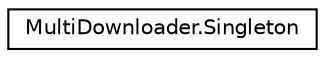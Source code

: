 digraph "Graphical Class Hierarchy"
{
 // LATEX_PDF_SIZE
  edge [fontname="Helvetica",fontsize="10",labelfontname="Helvetica",labelfontsize="10"];
  node [fontname="Helvetica",fontsize="10",shape=record];
  rankdir="LR";
  Node0 [label="MultiDownloader.Singleton",height=0.2,width=0.4,color="black", fillcolor="white", style="filled",URL="$class_multi_downloader_1_1_singleton.html",tooltip="Singleton for shared configurations."];
}
